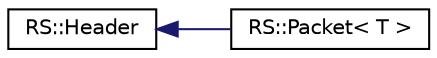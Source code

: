 digraph "Иерархия классов. Графический вид."
{
 // LATEX_PDF_SIZE
  edge [fontname="Helvetica",fontsize="10",labelfontname="Helvetica",labelfontsize="10"];
  node [fontname="Helvetica",fontsize="10",shape=record];
  rankdir="LR";
  Node0 [label="RS::Header",height=0.2,width=0.4,color="black", fillcolor="white", style="filled",URL="$struct_r_s_1_1_header.html",tooltip="Заголовок сообщения, содержит UID отправителя, UID получателя и тип сообщения"];
  Node0 -> Node1 [dir="back",color="midnightblue",fontsize="10",style="solid",fontname="Helvetica"];
  Node1 [label="RS::Packet\< T \>",height=0.2,width=0.4,color="black", fillcolor="white", style="filled",URL="$struct_r_s_1_1_packet.html",tooltip=" "];
}
